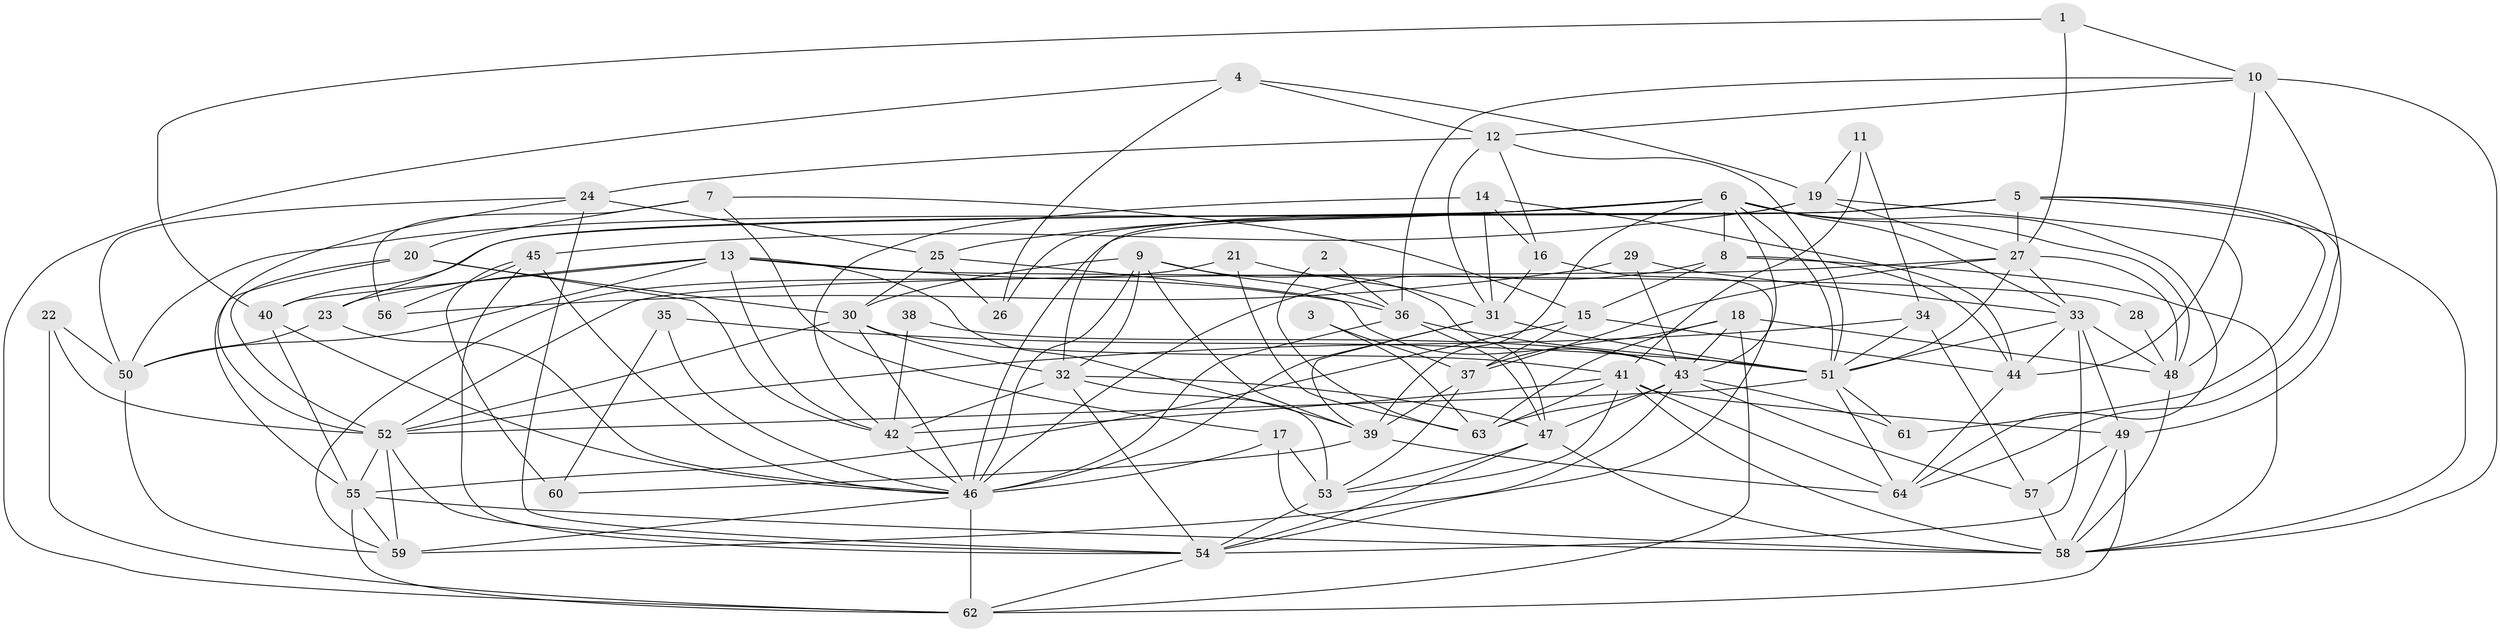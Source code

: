 // original degree distribution, {2: 0.15748031496062992, 4: 0.25196850393700787, 5: 0.2204724409448819, 3: 0.23622047244094488, 6: 0.07874015748031496, 7: 0.047244094488188976, 8: 0.007874015748031496}
// Generated by graph-tools (version 1.1) at 2025/26/03/09/25 03:26:15]
// undirected, 64 vertices, 182 edges
graph export_dot {
graph [start="1"]
  node [color=gray90,style=filled];
  1;
  2;
  3;
  4;
  5;
  6;
  7;
  8;
  9;
  10;
  11;
  12;
  13;
  14;
  15;
  16;
  17;
  18;
  19;
  20;
  21;
  22;
  23;
  24;
  25;
  26;
  27;
  28;
  29;
  30;
  31;
  32;
  33;
  34;
  35;
  36;
  37;
  38;
  39;
  40;
  41;
  42;
  43;
  44;
  45;
  46;
  47;
  48;
  49;
  50;
  51;
  52;
  53;
  54;
  55;
  56;
  57;
  58;
  59;
  60;
  61;
  62;
  63;
  64;
  1 -- 10 [weight=1.0];
  1 -- 27 [weight=1.0];
  1 -- 40 [weight=1.0];
  2 -- 36 [weight=1.0];
  2 -- 63 [weight=1.0];
  3 -- 37 [weight=1.0];
  3 -- 63 [weight=1.0];
  4 -- 12 [weight=1.0];
  4 -- 19 [weight=1.0];
  4 -- 26 [weight=1.0];
  4 -- 62 [weight=1.0];
  5 -- 26 [weight=1.0];
  5 -- 27 [weight=1.0];
  5 -- 40 [weight=1.0];
  5 -- 46 [weight=1.0];
  5 -- 58 [weight=1.0];
  5 -- 61 [weight=1.0];
  5 -- 64 [weight=1.0];
  6 -- 8 [weight=1.0];
  6 -- 23 [weight=1.0];
  6 -- 25 [weight=1.0];
  6 -- 33 [weight=1.0];
  6 -- 39 [weight=1.0];
  6 -- 43 [weight=1.0];
  6 -- 48 [weight=1.0];
  6 -- 50 [weight=1.0];
  6 -- 51 [weight=1.0];
  6 -- 64 [weight=1.0];
  7 -- 15 [weight=1.0];
  7 -- 17 [weight=1.0];
  7 -- 20 [weight=1.0];
  7 -- 56 [weight=1.0];
  8 -- 15 [weight=1.0];
  8 -- 44 [weight=1.0];
  8 -- 46 [weight=1.0];
  8 -- 58 [weight=1.0];
  9 -- 30 [weight=1.0];
  9 -- 32 [weight=1.0];
  9 -- 36 [weight=1.0];
  9 -- 39 [weight=1.0];
  9 -- 46 [weight=2.0];
  9 -- 47 [weight=1.0];
  10 -- 12 [weight=1.0];
  10 -- 36 [weight=1.0];
  10 -- 44 [weight=1.0];
  10 -- 49 [weight=1.0];
  10 -- 58 [weight=1.0];
  11 -- 19 [weight=1.0];
  11 -- 34 [weight=1.0];
  11 -- 41 [weight=1.0];
  12 -- 16 [weight=1.0];
  12 -- 24 [weight=1.0];
  12 -- 31 [weight=1.0];
  12 -- 51 [weight=1.0];
  13 -- 23 [weight=1.0];
  13 -- 28 [weight=2.0];
  13 -- 36 [weight=1.0];
  13 -- 39 [weight=1.0];
  13 -- 40 [weight=1.0];
  13 -- 42 [weight=1.0];
  13 -- 50 [weight=1.0];
  14 -- 16 [weight=1.0];
  14 -- 31 [weight=1.0];
  14 -- 42 [weight=1.0];
  14 -- 44 [weight=1.0];
  15 -- 37 [weight=1.0];
  15 -- 44 [weight=1.0];
  15 -- 55 [weight=1.0];
  16 -- 31 [weight=1.0];
  16 -- 54 [weight=1.0];
  17 -- 46 [weight=1.0];
  17 -- 53 [weight=1.0];
  17 -- 58 [weight=1.0];
  18 -- 37 [weight=1.0];
  18 -- 43 [weight=1.0];
  18 -- 48 [weight=1.0];
  18 -- 62 [weight=1.0];
  18 -- 63 [weight=1.0];
  19 -- 27 [weight=1.0];
  19 -- 32 [weight=1.0];
  19 -- 45 [weight=1.0];
  19 -- 48 [weight=1.0];
  20 -- 30 [weight=1.0];
  20 -- 42 [weight=1.0];
  20 -- 52 [weight=1.0];
  20 -- 55 [weight=1.0];
  21 -- 31 [weight=1.0];
  21 -- 59 [weight=1.0];
  21 -- 63 [weight=1.0];
  22 -- 50 [weight=1.0];
  22 -- 52 [weight=1.0];
  22 -- 62 [weight=1.0];
  23 -- 46 [weight=1.0];
  23 -- 50 [weight=1.0];
  24 -- 25 [weight=1.0];
  24 -- 50 [weight=1.0];
  24 -- 52 [weight=1.0];
  24 -- 54 [weight=1.0];
  25 -- 26 [weight=1.0];
  25 -- 30 [weight=1.0];
  25 -- 43 [weight=1.0];
  27 -- 33 [weight=1.0];
  27 -- 37 [weight=1.0];
  27 -- 48 [weight=1.0];
  27 -- 51 [weight=1.0];
  27 -- 52 [weight=1.0];
  28 -- 48 [weight=1.0];
  29 -- 33 [weight=1.0];
  29 -- 43 [weight=1.0];
  29 -- 56 [weight=1.0];
  30 -- 32 [weight=1.0];
  30 -- 41 [weight=1.0];
  30 -- 46 [weight=1.0];
  30 -- 52 [weight=1.0];
  31 -- 39 [weight=1.0];
  31 -- 46 [weight=1.0];
  31 -- 51 [weight=1.0];
  32 -- 42 [weight=1.0];
  32 -- 47 [weight=1.0];
  32 -- 53 [weight=2.0];
  32 -- 54 [weight=1.0];
  33 -- 44 [weight=1.0];
  33 -- 48 [weight=1.0];
  33 -- 49 [weight=1.0];
  33 -- 51 [weight=1.0];
  33 -- 54 [weight=1.0];
  34 -- 51 [weight=1.0];
  34 -- 52 [weight=1.0];
  34 -- 57 [weight=1.0];
  35 -- 46 [weight=1.0];
  35 -- 51 [weight=1.0];
  35 -- 60 [weight=1.0];
  36 -- 46 [weight=1.0];
  36 -- 47 [weight=1.0];
  36 -- 51 [weight=2.0];
  37 -- 39 [weight=1.0];
  37 -- 53 [weight=1.0];
  38 -- 42 [weight=1.0];
  38 -- 43 [weight=1.0];
  39 -- 60 [weight=1.0];
  39 -- 64 [weight=1.0];
  40 -- 46 [weight=1.0];
  40 -- 55 [weight=1.0];
  41 -- 42 [weight=1.0];
  41 -- 49 [weight=1.0];
  41 -- 53 [weight=1.0];
  41 -- 58 [weight=1.0];
  41 -- 63 [weight=1.0];
  41 -- 64 [weight=1.0];
  42 -- 46 [weight=1.0];
  43 -- 47 [weight=1.0];
  43 -- 57 [weight=1.0];
  43 -- 59 [weight=1.0];
  43 -- 61 [weight=1.0];
  43 -- 63 [weight=1.0];
  44 -- 64 [weight=1.0];
  45 -- 46 [weight=1.0];
  45 -- 54 [weight=1.0];
  45 -- 56 [weight=1.0];
  45 -- 60 [weight=1.0];
  46 -- 59 [weight=1.0];
  46 -- 62 [weight=1.0];
  47 -- 53 [weight=1.0];
  47 -- 54 [weight=1.0];
  47 -- 58 [weight=1.0];
  48 -- 58 [weight=1.0];
  49 -- 57 [weight=2.0];
  49 -- 58 [weight=1.0];
  49 -- 62 [weight=1.0];
  50 -- 59 [weight=1.0];
  51 -- 52 [weight=2.0];
  51 -- 61 [weight=1.0];
  51 -- 64 [weight=1.0];
  52 -- 54 [weight=1.0];
  52 -- 55 [weight=1.0];
  52 -- 59 [weight=1.0];
  53 -- 54 [weight=1.0];
  54 -- 62 [weight=1.0];
  55 -- 58 [weight=1.0];
  55 -- 59 [weight=1.0];
  55 -- 62 [weight=1.0];
  57 -- 58 [weight=1.0];
}
